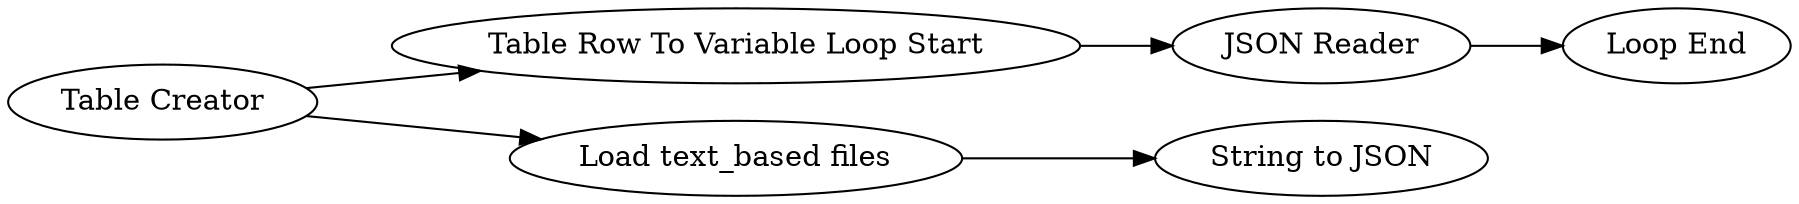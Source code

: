 digraph {
	2 [label="Table Creator"]
	4 [label="JSON Reader"]
	5 [label="Table Row To Variable Loop Start"]
	6 [label="Loop End"]
	7 [label="Load text_based files"]
	8 [label="String to JSON"]
	2 -> 7
	2 -> 5
	4 -> 6
	5 -> 4
	7 -> 8
	rankdir=LR
}
